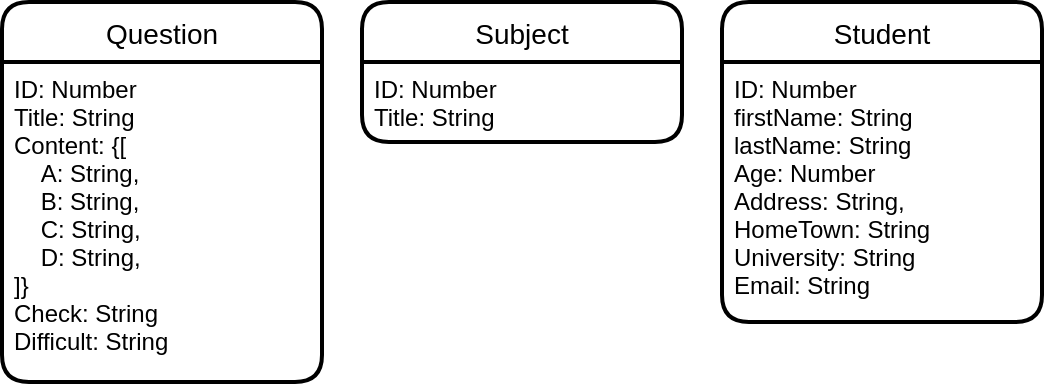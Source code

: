 <mxfile version="20.8.19" type="device" pages="3"><diagram name="Page-1" id="UUdR-r1_aqIVhAfNJU1-"><mxGraphModel dx="1434" dy="796" grid="1" gridSize="10" guides="1" tooltips="1" connect="1" arrows="1" fold="1" page="1" pageScale="1" pageWidth="827" pageHeight="1169" math="0" shadow="0"><root><mxCell id="0"/><mxCell id="1" parent="0"/><mxCell id="DFCOvcnZEYdckwMa2RJx-9" value="Question" style="swimlane;childLayout=stackLayout;horizontal=1;startSize=30;horizontalStack=0;rounded=1;fontSize=14;fontStyle=0;strokeWidth=2;resizeParent=0;resizeLast=1;shadow=0;dashed=0;align=center;" parent="1" vertex="1"><mxGeometry x="140" y="50" width="160" height="190" as="geometry"/></mxCell><mxCell id="DFCOvcnZEYdckwMa2RJx-10" value="ID: Number&#10;Title: String    &#10;Content: {[&#10;    A: String,&#10;    B: String,&#10;    C: String,&#10;    D: String,   &#10;]}&#10;Check: String&#10;Difficult: String" style="align=left;strokeColor=none;fillColor=none;spacingLeft=4;fontSize=12;verticalAlign=top;resizable=0;rotatable=0;part=1;" parent="DFCOvcnZEYdckwMa2RJx-9" vertex="1"><mxGeometry y="30" width="160" height="160" as="geometry"/></mxCell><mxCell id="DFCOvcnZEYdckwMa2RJx-11" value="Student" style="swimlane;childLayout=stackLayout;horizontal=1;startSize=30;horizontalStack=0;rounded=1;fontSize=14;fontStyle=0;strokeWidth=2;resizeParent=0;resizeLast=1;shadow=0;dashed=0;align=center;" parent="1" vertex="1"><mxGeometry x="500" y="50" width="160" height="160" as="geometry"/></mxCell><mxCell id="DFCOvcnZEYdckwMa2RJx-12" value="ID: Number&#10;firstName: String&#10;lastName: String&#10;Age: Number&#10;Address: String,&#10;HomeTown: String&#10;University: String&#10;Email: String&#10;" style="align=left;strokeColor=none;fillColor=none;spacingLeft=4;fontSize=12;verticalAlign=top;resizable=0;rotatable=0;part=1;" parent="DFCOvcnZEYdckwMa2RJx-11" vertex="1"><mxGeometry y="30" width="160" height="130" as="geometry"/></mxCell><mxCell id="DFCOvcnZEYdckwMa2RJx-18" value="Subject" style="swimlane;childLayout=stackLayout;horizontal=1;startSize=30;horizontalStack=0;rounded=1;fontSize=14;fontStyle=0;strokeWidth=2;resizeParent=0;resizeLast=1;shadow=0;dashed=0;align=center;" parent="1" vertex="1"><mxGeometry x="320" y="50" width="160" height="70" as="geometry"/></mxCell><mxCell id="DFCOvcnZEYdckwMa2RJx-19" value="ID: Number&#10;Title: String" style="align=left;strokeColor=none;fillColor=none;spacingLeft=4;fontSize=12;verticalAlign=top;resizable=0;rotatable=0;part=1;" parent="DFCOvcnZEYdckwMa2RJx-18" vertex="1"><mxGeometry y="30" width="160" height="40" as="geometry"/></mxCell></root></mxGraphModel></diagram><diagram id="bc-7c66CDnscq7WjY8No" name="Use case"><mxGraphModel dx="2514" dy="2105" grid="1" gridSize="10" guides="1" tooltips="1" connect="1" arrows="1" fold="1" page="1" pageScale="1" pageWidth="827" pageHeight="1169" math="0" shadow="0"><root><mxCell id="0"/><mxCell id="1" parent="0"/><mxCell id="TscZNIpK_hww7pp9sWgn-1" value="" style="whiteSpace=wrap;html=1;aspect=fixed;fillColor=none;rounded=0;" vertex="1" parent="1"><mxGeometry x="-41.25" y="-70" width="680" height="680" as="geometry"/></mxCell><mxCell id="TscZNIpK_hww7pp9sWgn-2" value="User" style="shape=umlActor;verticalLabelPosition=bottom;verticalAlign=top;html=1;outlineConnect=0;rounded=0;" vertex="1" parent="1"><mxGeometry x="133.75" y="330" width="30" height="60" as="geometry"/></mxCell><mxCell id="TscZNIpK_hww7pp9sWgn-3" value="Quản lý thông tin tài khoản" style="ellipse;whiteSpace=wrap;html=1;rounded=0;" vertex="1" parent="1"><mxGeometry x="403.75" y="200" width="126" height="50" as="geometry"/></mxCell><mxCell id="TscZNIpK_hww7pp9sWgn-4" value="Quản lý đơn hàng" style="ellipse;whiteSpace=wrap;html=1;rounded=0;" vertex="1" parent="1"><mxGeometry x="443.75" y="270" width="120" height="40" as="geometry"/></mxCell><mxCell id="TscZNIpK_hww7pp9sWgn-5" value="Quản lý hoạt động" style="ellipse;whiteSpace=wrap;html=1;rounded=0;" vertex="1" parent="1"><mxGeometry x="473.75" y="330" width="120" height="40" as="geometry"/></mxCell><mxCell id="TscZNIpK_hww7pp9sWgn-6" value="Quản lý dữ liệu câu hỏi" style="ellipse;whiteSpace=wrap;html=1;rounded=0;" vertex="1" parent="1"><mxGeometry x="173.75" y="100" width="120" height="50" as="geometry"/></mxCell><mxCell id="TscZNIpK_hww7pp9sWgn-9" value="" style="endArrow=none;html=1;rounded=0;entryX=0;entryY=0.5;entryDx=0;entryDy=0;" edge="1" parent="1" target="TscZNIpK_hww7pp9sWgn-3"><mxGeometry width="50" height="50" relative="1" as="geometry"><mxPoint x="163.75" y="350" as="sourcePoint"/><mxPoint x="473.75" y="310" as="targetPoint"/></mxGeometry></mxCell><mxCell id="TscZNIpK_hww7pp9sWgn-10" value="" style="endArrow=none;html=1;rounded=0;entryX=0;entryY=0.5;entryDx=0;entryDy=0;" edge="1" parent="1" target="TscZNIpK_hww7pp9sWgn-4"><mxGeometry width="50" height="50" relative="1" as="geometry"><mxPoint x="163.75" y="350" as="sourcePoint"/><mxPoint x="303.75" y="360" as="targetPoint"/></mxGeometry></mxCell><mxCell id="TscZNIpK_hww7pp9sWgn-11" value="" style="endArrow=none;html=1;rounded=0;entryX=0;entryY=0.5;entryDx=0;entryDy=0;" edge="1" parent="1" target="TscZNIpK_hww7pp9sWgn-5"><mxGeometry width="50" height="50" relative="1" as="geometry"><mxPoint x="163.75" y="350" as="sourcePoint"/><mxPoint x="453.75" y="240" as="targetPoint"/></mxGeometry></mxCell><mxCell id="TscZNIpK_hww7pp9sWgn-12" value="" style="endArrow=none;html=1;rounded=0;entryX=0;entryY=0.5;entryDx=0;entryDy=0;exitX=1;exitY=0.333;exitDx=0;exitDy=0;exitPerimeter=0;" edge="1" parent="1" source="TscZNIpK_hww7pp9sWgn-16" target="TscZNIpK_hww7pp9sWgn-6"><mxGeometry width="50" height="50" relative="1" as="geometry"><mxPoint x="153.75" y="280" as="sourcePoint"/><mxPoint x="533.75" y="270" as="targetPoint"/></mxGeometry></mxCell><mxCell id="TscZNIpK_hww7pp9sWgn-15" value="QUIZ QUESTIONS" style="text;html=1;strokeColor=none;fillColor=none;align=center;verticalAlign=middle;whiteSpace=wrap;rounded=0;strokeWidth=0;fontSize=20;fontStyle=0" vertex="1" parent="1"><mxGeometry x="207.5" y="-30" width="182.5" height="30" as="geometry"/></mxCell><mxCell id="TscZNIpK_hww7pp9sWgn-16" value="Admin" style="shape=umlActor;verticalLabelPosition=bottom;verticalAlign=top;html=1;outlineConnect=0;fillColor=none;rounded=0;" vertex="1" parent="1"><mxGeometry x="3.75" y="110" width="30" height="60" as="geometry"/></mxCell><mxCell id="TscZNIpK_hww7pp9sWgn-17" value="" style="endArrow=classic;html=1;rounded=0;exitX=1;exitY=1;exitDx=0;exitDy=0;exitPerimeter=0;entryX=0;entryY=0.333;entryDx=0;entryDy=0;entryPerimeter=0;" edge="1" parent="1" source="TscZNIpK_hww7pp9sWgn-16" target="TscZNIpK_hww7pp9sWgn-2"><mxGeometry width="50" height="50" relative="1" as="geometry"><mxPoint x="113.75" y="200" as="sourcePoint"/><mxPoint x="163.75" y="150" as="targetPoint"/></mxGeometry></mxCell><mxCell id="TscZNIpK_hww7pp9sWgn-18" value="Quản lý tài khoản" style="ellipse;whiteSpace=wrap;html=1;rounded=0;" vertex="1" parent="1"><mxGeometry x="153.75" y="190" width="120" height="40" as="geometry"/></mxCell><mxCell id="TscZNIpK_hww7pp9sWgn-19" value="" style="endArrow=none;html=1;rounded=0;exitX=1;exitY=0.333;exitDx=0;exitDy=0;exitPerimeter=0;entryX=0;entryY=0.5;entryDx=0;entryDy=0;" edge="1" parent="1" source="TscZNIpK_hww7pp9sWgn-16" target="TscZNIpK_hww7pp9sWgn-18"><mxGeometry width="50" height="50" relative="1" as="geometry"><mxPoint x="33.75" y="60" as="sourcePoint"/><mxPoint x="83.75" y="10" as="targetPoint"/></mxGeometry></mxCell><mxCell id="B-p9TLYhBM_2lgnqVhU2-1" value="Quản lý slide ảnh" style="ellipse;whiteSpace=wrap;html=1;rounded=0;" vertex="1" parent="1"><mxGeometry x="133.75" y="30" width="120" height="50" as="geometry"/></mxCell><mxCell id="B-p9TLYhBM_2lgnqVhU2-2" value="" style="endArrow=none;html=1;rounded=0;entryX=0;entryY=1;entryDx=0;entryDy=0;" edge="1" parent="1" target="B-p9TLYhBM_2lgnqVhU2-1"><mxGeometry width="50" height="50" relative="1" as="geometry"><mxPoint x="33.75" y="130" as="sourcePoint"/><mxPoint x="183.75" y="135" as="targetPoint"/></mxGeometry></mxCell><mxCell id="B-p9TLYhBM_2lgnqVhU2-3" value="Đăng nhập" style="ellipse;whiteSpace=wrap;html=1;rounded=0;" vertex="1" parent="1"><mxGeometry x="463.75" y="390" width="120" height="40" as="geometry"/></mxCell><mxCell id="B-p9TLYhBM_2lgnqVhU2-4" value="Đăng xuất" style="ellipse;whiteSpace=wrap;html=1;rounded=0;" vertex="1" parent="1"><mxGeometry x="427.75" y="450" width="120" height="40" as="geometry"/></mxCell><mxCell id="B-p9TLYhBM_2lgnqVhU2-5" value="Xem thống kê" style="ellipse;whiteSpace=wrap;html=1;rounded=0;" vertex="1" parent="1"><mxGeometry x="373.75" y="514.5" width="120" height="40" as="geometry"/></mxCell><mxCell id="B-p9TLYhBM_2lgnqVhU2-6" value="" style="endArrow=none;html=1;rounded=0;entryX=0;entryY=0.5;entryDx=0;entryDy=0;" edge="1" parent="1" target="B-p9TLYhBM_2lgnqVhU2-3"><mxGeometry width="50" height="50" relative="1" as="geometry"><mxPoint x="163.75" y="350" as="sourcePoint"/><mxPoint x="283.75" y="400" as="targetPoint"/></mxGeometry></mxCell><mxCell id="B-p9TLYhBM_2lgnqVhU2-7" value="" style="endArrow=none;html=1;rounded=0;entryX=0;entryY=0.5;entryDx=0;entryDy=0;" edge="1" parent="1" target="B-p9TLYhBM_2lgnqVhU2-4"><mxGeometry width="50" height="50" relative="1" as="geometry"><mxPoint x="163.75" y="350" as="sourcePoint"/><mxPoint x="263.75" y="420" as="targetPoint"/></mxGeometry></mxCell><mxCell id="B-p9TLYhBM_2lgnqVhU2-8" value="" style="endArrow=none;html=1;rounded=0;entryX=0;entryY=0.5;entryDx=0;entryDy=0;" edge="1" parent="1" target="B-p9TLYhBM_2lgnqVhU2-5"><mxGeometry width="50" height="50" relative="1" as="geometry"><mxPoint x="163.75" y="350" as="sourcePoint"/><mxPoint x="273.75" y="440" as="targetPoint"/></mxGeometry></mxCell><mxCell id="U7YWo-qTF_8ebi7OSqK7-2" value="Làm trắc nghiệm" style="ellipse;whiteSpace=wrap;html=1;rounded=0;" vertex="1" parent="1"><mxGeometry x="253.75" y="554.5" width="120" height="40" as="geometry"/></mxCell><mxCell id="U7YWo-qTF_8ebi7OSqK7-3" value="" style="endArrow=none;html=1;rounded=0;exitX=0.5;exitY=0;exitDx=0;exitDy=0;entryX=1;entryY=0.333;entryDx=0;entryDy=0;entryPerimeter=0;" edge="1" parent="1" source="U7YWo-qTF_8ebi7OSqK7-2" target="TscZNIpK_hww7pp9sWgn-2"><mxGeometry width="50" height="50" relative="1" as="geometry"><mxPoint x="50" y="470" as="sourcePoint"/><mxPoint x="170" y="350" as="targetPoint"/></mxGeometry></mxCell></root></mxGraphModel></diagram><diagram id="QV__N_QtgLLlj4A7AxlP" name="Use case các chức năng"><mxGraphModel dx="2261" dy="796" grid="1" gridSize="10" guides="1" tooltips="1" connect="1" arrows="1" fold="1" page="1" pageScale="1" pageWidth="827" pageHeight="1169" math="0" shadow="0"><root><mxCell id="0"/><mxCell id="1" parent="0"/><mxCell id="jrMLrkKHr78vM4xJoqlq-1" value="User" style="shape=umlActor;verticalLabelPosition=bottom;verticalAlign=top;html=1;outlineConnect=0;fontColor=default;fillColor=none;" vertex="1" parent="1"><mxGeometry x="-220" y="140" width="30" height="60" as="geometry"/></mxCell><mxCell id="jrMLrkKHr78vM4xJoqlq-2" value="&amp;lt;&amp;lt;include&amp;gt;&amp;gt;" style="endArrow=block;endSize=16;endFill=0;html=1;rounded=0;fontColor=default;exitX=1;exitY=0.5;exitDx=0;exitDy=0;entryX=0;entryY=0.5;entryDx=0;entryDy=0;dashed=1;" edge="1" parent="1" source="jrMLrkKHr78vM4xJoqlq-3" target="jrMLrkKHr78vM4xJoqlq-5"><mxGeometry width="160" relative="1" as="geometry"><mxPoint x="80" y="90" as="sourcePoint"/><mxPoint x="120" y="70" as="targetPoint"/></mxGeometry></mxCell><mxCell id="jrMLrkKHr78vM4xJoqlq-3" value="Đăng nhập" style="ellipse;whiteSpace=wrap;html=1;fontColor=default;fillColor=none;" vertex="1" parent="1"><mxGeometry x="-80" y="150" width="100" height="40" as="geometry"/></mxCell><mxCell id="jrMLrkKHr78vM4xJoqlq-4" value="" style="endArrow=none;html=1;rounded=0;fontColor=default;entryX=0;entryY=0.5;entryDx=0;entryDy=0;" edge="1" parent="1" target="jrMLrkKHr78vM4xJoqlq-3"><mxGeometry width="50" height="50" relative="1" as="geometry"><mxPoint x="-180" y="180" as="sourcePoint"/><mxPoint x="-140" y="230" as="targetPoint"/></mxGeometry></mxCell><mxCell id="jrMLrkKHr78vM4xJoqlq-5" value="Nhập tài khoản" style="ellipse;whiteSpace=wrap;html=1;fontColor=default;fillColor=none;" vertex="1" parent="1"><mxGeometry x="130" y="60" width="100" height="40" as="geometry"/></mxCell><mxCell id="jrMLrkKHr78vM4xJoqlq-6" value="Nhập mật khẩu" style="ellipse;whiteSpace=wrap;html=1;fontColor=default;fillColor=none;" vertex="1" parent="1"><mxGeometry x="145" y="130" width="100" height="40" as="geometry"/></mxCell><mxCell id="jrMLrkKHr78vM4xJoqlq-7" value="Kiểm tra tài khoản" style="ellipse;whiteSpace=wrap;html=1;fontColor=default;fillColor=none;" vertex="1" parent="1"><mxGeometry x="130" y="210" width="110" height="40" as="geometry"/></mxCell><mxCell id="jrMLrkKHr78vM4xJoqlq-8" value="&amp;lt;&amp;lt;include&amp;gt;&amp;gt;" style="endArrow=block;endSize=16;endFill=0;html=1;rounded=0;fontColor=default;exitX=1;exitY=0.5;exitDx=0;exitDy=0;entryX=0;entryY=0.5;entryDx=0;entryDy=0;dashed=1;" edge="1" parent="1" source="jrMLrkKHr78vM4xJoqlq-3" target="jrMLrkKHr78vM4xJoqlq-6"><mxGeometry width="160" relative="1" as="geometry"><mxPoint x="70" y="160" as="sourcePoint"/><mxPoint x="140" y="70" as="targetPoint"/></mxGeometry></mxCell><mxCell id="jrMLrkKHr78vM4xJoqlq-9" value="&amp;lt;&amp;lt;include&amp;gt;&amp;gt;" style="endArrow=block;endSize=16;endFill=0;html=1;rounded=0;fontColor=default;exitX=1;exitY=0.5;exitDx=0;exitDy=0;entryX=0;entryY=0.5;entryDx=0;entryDy=0;dashed=1;" edge="1" parent="1" source="jrMLrkKHr78vM4xJoqlq-3" target="jrMLrkKHr78vM4xJoqlq-7"><mxGeometry width="160" relative="1" as="geometry"><mxPoint x="70" y="160" as="sourcePoint"/><mxPoint x="160" y="140" as="targetPoint"/></mxGeometry></mxCell><mxCell id="jrMLrkKHr78vM4xJoqlq-10" value="User" style="shape=umlActor;verticalLabelPosition=bottom;verticalAlign=top;html=1;outlineConnect=0;fontColor=default;fillColor=none;" vertex="1" parent="1"><mxGeometry x="-770" y="165" width="30" height="60" as="geometry"/></mxCell><mxCell id="jrMLrkKHr78vM4xJoqlq-11" value="Đăng xuất" style="ellipse;whiteSpace=wrap;html=1;fontColor=default;fillColor=none;" vertex="1" parent="1"><mxGeometry x="-630" y="175" width="100" height="40" as="geometry"/></mxCell><mxCell id="jrMLrkKHr78vM4xJoqlq-12" value="" style="endArrow=none;html=1;rounded=0;fontColor=default;entryX=0;entryY=0.5;entryDx=0;entryDy=0;" edge="1" parent="1" target="jrMLrkKHr78vM4xJoqlq-11"><mxGeometry width="50" height="50" relative="1" as="geometry"><mxPoint x="-730" y="205" as="sourcePoint"/><mxPoint x="-690" y="255" as="targetPoint"/></mxGeometry></mxCell><mxCell id="jrMLrkKHr78vM4xJoqlq-13" value="Đăng nhập" style="ellipse;whiteSpace=wrap;html=1;fontColor=default;fillColor=none;" vertex="1" parent="1"><mxGeometry x="-430" y="135" width="110" height="40" as="geometry"/></mxCell><mxCell id="jrMLrkKHr78vM4xJoqlq-14" value="&amp;lt;&amp;lt;include&amp;gt;&amp;gt;" style="endArrow=block;endSize=16;endFill=0;html=1;rounded=0;fontColor=default;exitX=1;exitY=0.5;exitDx=0;exitDy=0;entryX=0;entryY=0.5;entryDx=0;entryDy=0;dashed=1;" edge="1" parent="1" source="jrMLrkKHr78vM4xJoqlq-11" target="jrMLrkKHr78vM4xJoqlq-13"><mxGeometry width="160" relative="1" as="geometry"><mxPoint x="-480" y="185" as="sourcePoint"/><mxPoint x="-390" y="165" as="targetPoint"/></mxGeometry></mxCell><mxCell id="I-ncNNweTv1lxiSEivnh-1" value="User" style="shape=umlActor;verticalLabelPosition=bottom;verticalAlign=top;html=1;outlineConnect=0;fontColor=default;fillColor=none;" vertex="1" parent="1"><mxGeometry x="-770" y="400" width="30" height="60" as="geometry"/></mxCell><mxCell id="I-ncNNweTv1lxiSEivnh-3" value="Quản lý slide ảnh" style="ellipse;whiteSpace=wrap;html=1;fontColor=default;fillColor=none;" vertex="1" parent="1"><mxGeometry x="-620" y="420" width="170" height="50" as="geometry"/></mxCell><mxCell id="I-ncNNweTv1lxiSEivnh-4" value="Thêm ảnh" style="ellipse;whiteSpace=wrap;html=1;fontColor=default;fillColor=none;" vertex="1" parent="1"><mxGeometry x="-380" y="370" width="100" height="40" as="geometry"/></mxCell><mxCell id="I-ncNNweTv1lxiSEivnh-5" value="Đăng nhập" style="ellipse;whiteSpace=wrap;html=1;fontColor=default;fillColor=none;" vertex="1" parent="1"><mxGeometry x="-380" y="480" width="100" height="40" as="geometry"/></mxCell><mxCell id="I-ncNNweTv1lxiSEivnh-6" value="Sửa ảnh" style="ellipse;whiteSpace=wrap;html=1;fontColor=default;fillColor=none;" vertex="1" parent="1"><mxGeometry x="-550" y="545" width="110" height="40" as="geometry"/></mxCell><mxCell id="I-ncNNweTv1lxiSEivnh-9" value="" style="endArrow=none;html=1;rounded=0;entryX=0;entryY=0.5;entryDx=0;entryDy=0;" edge="1" parent="1" target="I-ncNNweTv1lxiSEivnh-3"><mxGeometry width="50" height="50" relative="1" as="geometry"><mxPoint x="-730" y="440" as="sourcePoint"/><mxPoint x="-610" y="330" as="targetPoint"/></mxGeometry></mxCell><mxCell id="8_jAFG_tUAdDPDvEHJU9-1" value="&amp;lt;&amp;lt;extend&amp;gt;&amp;gt;" style="endArrow=block;endSize=16;endFill=0;html=1;rounded=0;fontColor=default;entryX=1;entryY=0;entryDx=0;entryDy=0;exitX=0;exitY=0.5;exitDx=0;exitDy=0;dashed=1;" edge="1" parent="1" source="I-ncNNweTv1lxiSEivnh-4" target="I-ncNNweTv1lxiSEivnh-3"><mxGeometry x="0.003" width="160" relative="1" as="geometry"><mxPoint x="-380" y="350" as="sourcePoint"/><mxPoint x="-540" y="368" as="targetPoint"/><mxPoint as="offset"/></mxGeometry></mxCell><mxCell id="8_jAFG_tUAdDPDvEHJU9-2" value="&amp;lt;&amp;lt;include&amp;gt;&amp;gt;" style="endArrow=block;endSize=16;endFill=0;html=1;rounded=0;fontColor=default;exitX=1;exitY=0.5;exitDx=0;exitDy=0;entryX=0;entryY=0.5;entryDx=0;entryDy=0;dashed=1;" edge="1" parent="1" source="I-ncNNweTv1lxiSEivnh-3" target="I-ncNNweTv1lxiSEivnh-5"><mxGeometry width="160" relative="1" as="geometry"><mxPoint x="-500" y="350" as="sourcePoint"/><mxPoint x="-400" y="310" as="targetPoint"/></mxGeometry></mxCell><mxCell id="8_jAFG_tUAdDPDvEHJU9-4" value="&amp;lt;&amp;lt;extend&amp;gt;&amp;gt;" style="endArrow=block;endSize=16;endFill=0;html=1;rounded=0;fontColor=default;entryX=0.5;entryY=1;entryDx=0;entryDy=0;exitX=0.5;exitY=0;exitDx=0;exitDy=0;dashed=1;" edge="1" parent="1" source="I-ncNNweTv1lxiSEivnh-6" target="I-ncNNweTv1lxiSEivnh-3"><mxGeometry x="0.003" width="160" relative="1" as="geometry"><mxPoint x="-345" y="490" as="sourcePoint"/><mxPoint x="-490" y="597" as="targetPoint"/><mxPoint as="offset"/></mxGeometry></mxCell><mxCell id="8_jAFG_tUAdDPDvEHJU9-5" value="Xóa ảnh" style="ellipse;whiteSpace=wrap;html=1;fontColor=default;fillColor=none;" vertex="1" parent="1"><mxGeometry x="-550" y="290" width="110" height="40" as="geometry"/></mxCell><mxCell id="8_jAFG_tUAdDPDvEHJU9-6" value="&amp;lt;&amp;lt;extend&amp;gt;&amp;gt;" style="endArrow=block;endSize=16;endFill=0;html=1;rounded=0;fontColor=default;entryX=0.5;entryY=0;entryDx=0;entryDy=0;exitX=0.5;exitY=1;exitDx=0;exitDy=0;dashed=1;" edge="1" parent="1" source="8_jAFG_tUAdDPDvEHJU9-5" target="I-ncNNweTv1lxiSEivnh-3"><mxGeometry x="0.003" width="160" relative="1" as="geometry"><mxPoint x="-355" y="547" as="sourcePoint"/><mxPoint x="-550" y="500" as="targetPoint"/><mxPoint as="offset"/></mxGeometry></mxCell><mxCell id="8_jAFG_tUAdDPDvEHJU9-7" value="Đổi vị trí ảnh" style="ellipse;whiteSpace=wrap;html=1;fontColor=default;fillColor=none;" vertex="1" parent="1"><mxGeometry x="-690" y="540" width="110" height="40" as="geometry"/></mxCell><mxCell id="8_jAFG_tUAdDPDvEHJU9-8" value="&amp;lt;&amp;lt;extend&amp;gt;&amp;gt;" style="endArrow=block;endSize=16;endFill=0;html=1;rounded=0;fontColor=default;entryX=0;entryY=1;entryDx=0;entryDy=0;exitX=0.5;exitY=0;exitDx=0;exitDy=0;dashed=1;" edge="1" source="8_jAFG_tUAdDPDvEHJU9-7" parent="1" target="I-ncNNweTv1lxiSEivnh-3"><mxGeometry x="0.003" width="160" relative="1" as="geometry"><mxPoint x="-355" y="777" as="sourcePoint"/><mxPoint x="-535" y="650" as="targetPoint"/><mxPoint as="offset"/></mxGeometry></mxCell><mxCell id="ecvKC8LJsIhJC9ADQhtl-13" value="User" style="shape=umlActor;verticalLabelPosition=bottom;verticalAlign=top;html=1;outlineConnect=0;fontColor=default;fillColor=none;" vertex="1" parent="1"><mxGeometry x="-160" y="420" width="30" height="60" as="geometry"/></mxCell><mxCell id="ecvKC8LJsIhJC9ADQhtl-14" value="Quản lý dữ liệu câu hỏi" style="ellipse;whiteSpace=wrap;html=1;fontColor=default;fillColor=none;" vertex="1" parent="1"><mxGeometry x="-10" y="440" width="170" height="50" as="geometry"/></mxCell><mxCell id="ecvKC8LJsIhJC9ADQhtl-15" value="Thêm câu hỏi" style="ellipse;whiteSpace=wrap;html=1;fontColor=default;fillColor=none;" vertex="1" parent="1"><mxGeometry x="230" y="390" width="100" height="40" as="geometry"/></mxCell><mxCell id="ecvKC8LJsIhJC9ADQhtl-16" value="Đăng nhập" style="ellipse;whiteSpace=wrap;html=1;fontColor=default;fillColor=none;" vertex="1" parent="1"><mxGeometry x="230" y="500" width="100" height="40" as="geometry"/></mxCell><mxCell id="ecvKC8LJsIhJC9ADQhtl-17" value="Sửa câu hỏi" style="ellipse;whiteSpace=wrap;html=1;fontColor=default;fillColor=none;" vertex="1" parent="1"><mxGeometry x="60" y="565" width="110" height="40" as="geometry"/></mxCell><mxCell id="ecvKC8LJsIhJC9ADQhtl-18" value="" style="endArrow=none;html=1;rounded=0;entryX=0;entryY=0.5;entryDx=0;entryDy=0;" edge="1" target="ecvKC8LJsIhJC9ADQhtl-14" parent="1"><mxGeometry width="50" height="50" relative="1" as="geometry"><mxPoint x="-120" y="460" as="sourcePoint"/><mxPoint y="350" as="targetPoint"/></mxGeometry></mxCell><mxCell id="ecvKC8LJsIhJC9ADQhtl-19" value="&amp;lt;&amp;lt;extend&amp;gt;&amp;gt;" style="endArrow=block;endSize=16;endFill=0;html=1;rounded=0;fontColor=default;entryX=1;entryY=0;entryDx=0;entryDy=0;exitX=0;exitY=0.5;exitDx=0;exitDy=0;dashed=1;" edge="1" source="ecvKC8LJsIhJC9ADQhtl-15" target="ecvKC8LJsIhJC9ADQhtl-14" parent="1"><mxGeometry x="0.003" width="160" relative="1" as="geometry"><mxPoint x="230" y="370" as="sourcePoint"/><mxPoint x="70" y="388" as="targetPoint"/><mxPoint as="offset"/></mxGeometry></mxCell><mxCell id="ecvKC8LJsIhJC9ADQhtl-20" value="&amp;lt;&amp;lt;include&amp;gt;&amp;gt;" style="endArrow=block;endSize=16;endFill=0;html=1;rounded=0;fontColor=default;exitX=1;exitY=0.5;exitDx=0;exitDy=0;entryX=0;entryY=0.5;entryDx=0;entryDy=0;dashed=1;" edge="1" source="ecvKC8LJsIhJC9ADQhtl-14" target="ecvKC8LJsIhJC9ADQhtl-16" parent="1"><mxGeometry x="0.011" width="160" relative="1" as="geometry"><mxPoint x="110" y="370" as="sourcePoint"/><mxPoint x="210" y="330" as="targetPoint"/><mxPoint as="offset"/></mxGeometry></mxCell><mxCell id="ecvKC8LJsIhJC9ADQhtl-21" value="&amp;lt;&amp;lt;extend&amp;gt;&amp;gt;" style="endArrow=block;endSize=16;endFill=0;html=1;rounded=0;fontColor=default;entryX=0.5;entryY=1;entryDx=0;entryDy=0;exitX=0.5;exitY=0;exitDx=0;exitDy=0;dashed=1;" edge="1" source="ecvKC8LJsIhJC9ADQhtl-17" target="ecvKC8LJsIhJC9ADQhtl-14" parent="1"><mxGeometry x="0.003" width="160" relative="1" as="geometry"><mxPoint x="265" y="510" as="sourcePoint"/><mxPoint x="120" y="617" as="targetPoint"/><mxPoint as="offset"/></mxGeometry></mxCell><mxCell id="ecvKC8LJsIhJC9ADQhtl-22" value="Xóa câu hỏi" style="ellipse;whiteSpace=wrap;html=1;fontColor=default;fillColor=none;" vertex="1" parent="1"><mxGeometry x="60" y="320" width="110" height="40" as="geometry"/></mxCell><mxCell id="ecvKC8LJsIhJC9ADQhtl-23" value="&amp;lt;&amp;lt;extend&amp;gt;&amp;gt;" style="endArrow=block;endSize=16;endFill=0;html=1;rounded=0;fontColor=default;entryX=0.5;entryY=0;entryDx=0;entryDy=0;exitX=0.5;exitY=1;exitDx=0;exitDy=0;dashed=1;" edge="1" source="ecvKC8LJsIhJC9ADQhtl-22" target="ecvKC8LJsIhJC9ADQhtl-14" parent="1"><mxGeometry x="0.003" width="160" relative="1" as="geometry"><mxPoint x="255" y="567" as="sourcePoint"/><mxPoint x="60" y="520" as="targetPoint"/><mxPoint as="offset"/></mxGeometry></mxCell><mxCell id="ecvKC8LJsIhJC9ADQhtl-24" value="Đổi vị trí câu hỏi" style="ellipse;whiteSpace=wrap;html=1;fontColor=default;fillColor=none;" vertex="1" parent="1"><mxGeometry x="-100" y="560" width="110" height="40" as="geometry"/></mxCell><mxCell id="ecvKC8LJsIhJC9ADQhtl-25" value="&amp;lt;&amp;lt;extend&amp;gt;&amp;gt;" style="endArrow=block;endSize=16;endFill=0;html=1;rounded=0;fontColor=default;entryX=0;entryY=1;entryDx=0;entryDy=0;exitX=0.5;exitY=0;exitDx=0;exitDy=0;dashed=1;" edge="1" source="ecvKC8LJsIhJC9ADQhtl-24" target="ecvKC8LJsIhJC9ADQhtl-14" parent="1"><mxGeometry x="0.003" width="160" relative="1" as="geometry"><mxPoint x="255" y="797" as="sourcePoint"/><mxPoint x="75" y="670" as="targetPoint"/><mxPoint as="offset"/></mxGeometry></mxCell><mxCell id="ZSkoXEt1r9CL0cWDfXeZ-1" value="User" style="shape=umlActor;verticalLabelPosition=bottom;verticalAlign=top;html=1;outlineConnect=0;fontColor=default;fillColor=none;" vertex="1" parent="1"><mxGeometry x="-770" y="750" width="30" height="60" as="geometry"/></mxCell><mxCell id="ZSkoXEt1r9CL0cWDfXeZ-2" value="Làm trắc nghiệm" style="ellipse;whiteSpace=wrap;html=1;fontColor=default;fillColor=none;" vertex="1" parent="1"><mxGeometry x="-620" y="770" width="170" height="50" as="geometry"/></mxCell><mxCell id="ZSkoXEt1r9CL0cWDfXeZ-3" value="Thêm ảnh" style="ellipse;whiteSpace=wrap;html=1;fontColor=default;fillColor=none;" vertex="1" parent="1"><mxGeometry x="-380" y="720" width="100" height="40" as="geometry"/></mxCell><mxCell id="ZSkoXEt1r9CL0cWDfXeZ-4" value="Đăng nhập" style="ellipse;whiteSpace=wrap;html=1;fontColor=default;fillColor=none;" vertex="1" parent="1"><mxGeometry x="-380" y="830" width="100" height="40" as="geometry"/></mxCell><mxCell id="ZSkoXEt1r9CL0cWDfXeZ-5" value="Sửa ảnh" style="ellipse;whiteSpace=wrap;html=1;fontColor=default;fillColor=none;" vertex="1" parent="1"><mxGeometry x="-550" y="895" width="110" height="40" as="geometry"/></mxCell><mxCell id="ZSkoXEt1r9CL0cWDfXeZ-6" value="" style="endArrow=none;html=1;rounded=0;entryX=0;entryY=0.5;entryDx=0;entryDy=0;" edge="1" target="ZSkoXEt1r9CL0cWDfXeZ-2" parent="1"><mxGeometry width="50" height="50" relative="1" as="geometry"><mxPoint x="-730" y="790" as="sourcePoint"/><mxPoint x="-610" y="680" as="targetPoint"/></mxGeometry></mxCell><mxCell id="ZSkoXEt1r9CL0cWDfXeZ-7" value="&amp;lt;&amp;lt;extend&amp;gt;&amp;gt;" style="endArrow=block;endSize=16;endFill=0;html=1;rounded=0;fontColor=default;entryX=1;entryY=0;entryDx=0;entryDy=0;exitX=0;exitY=0.5;exitDx=0;exitDy=0;dashed=1;" edge="1" source="ZSkoXEt1r9CL0cWDfXeZ-3" target="ZSkoXEt1r9CL0cWDfXeZ-2" parent="1"><mxGeometry x="0.003" width="160" relative="1" as="geometry"><mxPoint x="-380" y="700" as="sourcePoint"/><mxPoint x="-540" y="718" as="targetPoint"/><mxPoint as="offset"/></mxGeometry></mxCell><mxCell id="ZSkoXEt1r9CL0cWDfXeZ-8" value="&amp;lt;&amp;lt;include&amp;gt;&amp;gt;" style="endArrow=block;endSize=16;endFill=0;html=1;rounded=0;fontColor=default;exitX=1;exitY=0.5;exitDx=0;exitDy=0;entryX=0;entryY=0.5;entryDx=0;entryDy=0;dashed=1;" edge="1" source="ZSkoXEt1r9CL0cWDfXeZ-2" target="ZSkoXEt1r9CL0cWDfXeZ-4" parent="1"><mxGeometry width="160" relative="1" as="geometry"><mxPoint x="-500" y="700" as="sourcePoint"/><mxPoint x="-400" y="660" as="targetPoint"/></mxGeometry></mxCell><mxCell id="ZSkoXEt1r9CL0cWDfXeZ-9" value="&amp;lt;&amp;lt;extend&amp;gt;&amp;gt;" style="endArrow=block;endSize=16;endFill=0;html=1;rounded=0;fontColor=default;entryX=0.5;entryY=1;entryDx=0;entryDy=0;exitX=0.5;exitY=0;exitDx=0;exitDy=0;dashed=1;" edge="1" source="ZSkoXEt1r9CL0cWDfXeZ-5" target="ZSkoXEt1r9CL0cWDfXeZ-2" parent="1"><mxGeometry x="0.003" width="160" relative="1" as="geometry"><mxPoint x="-345" y="840" as="sourcePoint"/><mxPoint x="-490" y="947" as="targetPoint"/><mxPoint as="offset"/></mxGeometry></mxCell><mxCell id="ZSkoXEt1r9CL0cWDfXeZ-10" value="Xóa ảnh" style="ellipse;whiteSpace=wrap;html=1;fontColor=default;fillColor=none;" vertex="1" parent="1"><mxGeometry x="-550" y="640" width="110" height="40" as="geometry"/></mxCell><mxCell id="ZSkoXEt1r9CL0cWDfXeZ-11" value="&amp;lt;&amp;lt;extend&amp;gt;&amp;gt;" style="endArrow=block;endSize=16;endFill=0;html=1;rounded=0;fontColor=default;entryX=0.5;entryY=0;entryDx=0;entryDy=0;exitX=0.5;exitY=1;exitDx=0;exitDy=0;dashed=1;" edge="1" source="ZSkoXEt1r9CL0cWDfXeZ-10" target="ZSkoXEt1r9CL0cWDfXeZ-2" parent="1"><mxGeometry x="0.003" width="160" relative="1" as="geometry"><mxPoint x="-355" y="897" as="sourcePoint"/><mxPoint x="-550" y="850" as="targetPoint"/><mxPoint as="offset"/></mxGeometry></mxCell><mxCell id="ZSkoXEt1r9CL0cWDfXeZ-12" value="Đổi vị trí ảnh" style="ellipse;whiteSpace=wrap;html=1;fontColor=default;fillColor=none;" vertex="1" parent="1"><mxGeometry x="-690" y="890" width="110" height="40" as="geometry"/></mxCell><mxCell id="ZSkoXEt1r9CL0cWDfXeZ-13" value="&amp;lt;&amp;lt;extend&amp;gt;&amp;gt;" style="endArrow=block;endSize=16;endFill=0;html=1;rounded=0;fontColor=default;entryX=0;entryY=1;entryDx=0;entryDy=0;exitX=0.5;exitY=0;exitDx=0;exitDy=0;dashed=1;" edge="1" source="ZSkoXEt1r9CL0cWDfXeZ-12" target="ZSkoXEt1r9CL0cWDfXeZ-2" parent="1"><mxGeometry x="0.003" width="160" relative="1" as="geometry"><mxPoint x="-355" y="1127" as="sourcePoint"/><mxPoint x="-535" y="1000" as="targetPoint"/><mxPoint as="offset"/></mxGeometry></mxCell><mxCell id="0OkGURw6c_PGgN29_kF0-1" value="&amp;lt;&amp;lt;include&amp;gt;&amp;gt;" style="endArrow=block;endSize=16;endFill=0;html=1;rounded=0;fontColor=default;exitX=1;exitY=1;exitDx=0;exitDy=0;dashed=1;entryX=0;entryY=0.5;entryDx=0;entryDy=0;" edge="1" parent="1" source="ecvKC8LJsIhJC9ADQhtl-17" target="0OkGURw6c_PGgN29_kF0-2"><mxGeometry x="0.011" width="160" relative="1" as="geometry"><mxPoint x="170" y="650" as="sourcePoint"/><mxPoint x="240" y="640" as="targetPoint"/><mxPoint as="offset"/></mxGeometry></mxCell><mxCell id="0OkGURw6c_PGgN29_kF0-2" value="Sửa danh mục câu hỏi" style="ellipse;whiteSpace=wrap;html=1;fontColor=default;fillColor=none;" vertex="1" parent="1"><mxGeometry x="240" y="620" width="130" height="50" as="geometry"/></mxCell><mxCell id="0OkGURw6c_PGgN29_kF0-3" value="Sửa nội dung câu hỏi" style="ellipse;whiteSpace=wrap;html=1;fontColor=default;fillColor=none;" vertex="1" parent="1"><mxGeometry x="80" y="670" width="120" height="40" as="geometry"/></mxCell><mxCell id="0OkGURw6c_PGgN29_kF0-4" value="&amp;lt;&amp;lt;include&amp;gt;&amp;gt;" style="endArrow=block;endSize=16;endFill=0;html=1;rounded=0;fontColor=default;exitX=0.5;exitY=1;exitDx=0;exitDy=0;dashed=1;entryX=0.5;entryY=0;entryDx=0;entryDy=0;" edge="1" parent="1" source="ecvKC8LJsIhJC9ADQhtl-17" target="0OkGURw6c_PGgN29_kF0-3"><mxGeometry x="0.011" width="160" relative="1" as="geometry"><mxPoint x="164" y="609" as="sourcePoint"/><mxPoint x="250" y="655" as="targetPoint"/><mxPoint as="offset"/></mxGeometry></mxCell></root></mxGraphModel></diagram></mxfile>